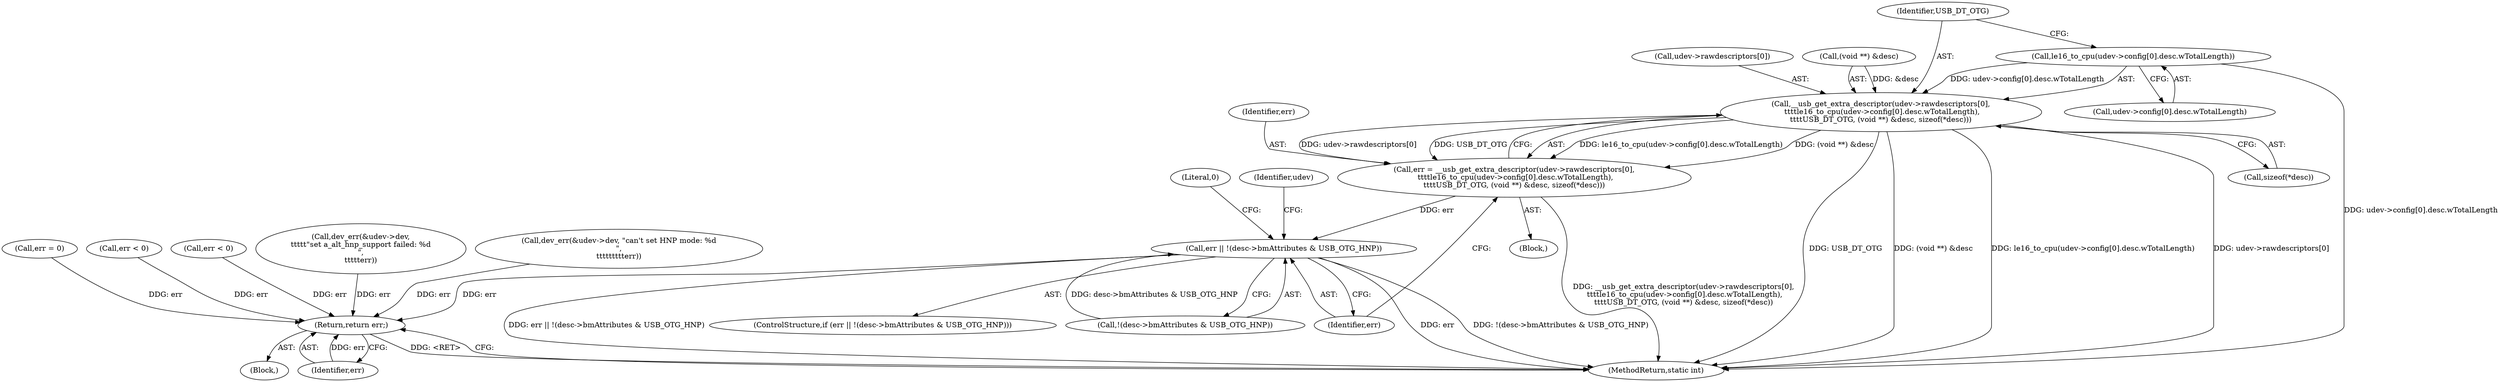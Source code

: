 digraph "0_linux_704620afc70cf47abb9d6a1a57f3825d2bca49cf@array" {
"1000158" [label="(Call,le16_to_cpu(udev->config[0].desc.wTotalLength))"];
"1000152" [label="(Call,__usb_get_extra_descriptor(udev->rawdescriptors[0],\n \t\t\t\tle16_to_cpu(udev->config[0].desc.wTotalLength),\n\t\t\t\tUSB_DT_OTG, (void **) &desc, sizeof(*desc)))"];
"1000150" [label="(Call,err = __usb_get_extra_descriptor(udev->rawdescriptors[0],\n \t\t\t\tle16_to_cpu(udev->config[0].desc.wTotalLength),\n\t\t\t\tUSB_DT_OTG, (void **) &desc, sizeof(*desc)))"];
"1000177" [label="(Call,err || !(desc->bmAttributes & USB_OTG_HNP))"];
"1000278" [label="(Return,return err;)"];
"1000177" [label="(Call,err || !(desc->bmAttributes & USB_OTG_HNP))"];
"1000278" [label="(Return,return err;)"];
"1000280" [label="(MethodReturn,static int)"];
"1000190" [label="(Identifier,udev)"];
"1000168" [label="(Identifier,USB_DT_OTG)"];
"1000153" [label="(Call,udev->rawdescriptors[0])"];
"1000150" [label="(Call,err = __usb_get_extra_descriptor(udev->rawdescriptors[0],\n \t\t\t\tle16_to_cpu(udev->config[0].desc.wTotalLength),\n\t\t\t\tUSB_DT_OTG, (void **) &desc, sizeof(*desc)))"];
"1000151" [label="(Identifier,err)"];
"1000107" [label="(Block,)"];
"1000173" [label="(Call,sizeof(*desc))"];
"1000228" [label="(Call,err < 0)"];
"1000179" [label="(Call,!(desc->bmAttributes & USB_OTG_HNP))"];
"1000158" [label="(Call,le16_to_cpu(udev->config[0].desc.wTotalLength))"];
"1000279" [label="(Identifier,err)"];
"1000271" [label="(Call,dev_err(&udev->dev,\n\t\t\t\t\t\"set a_alt_hnp_support failed: %d\n\",\n\t\t\t\t\terr))"];
"1000232" [label="(Call,dev_err(&udev->dev, \"can't set HNP mode: %d\n\",\n\t\t\t\t\t\t\t\t\terr))"];
"1000169" [label="(Call,(void **) &desc)"];
"1000176" [label="(ControlStructure,if (err || !(desc->bmAttributes & USB_OTG_HNP)))"];
"1000159" [label="(Call,udev->config[0].desc.wTotalLength)"];
"1000133" [label="(Block,)"];
"1000186" [label="(Literal,0)"];
"1000109" [label="(Call,err = 0)"];
"1000178" [label="(Identifier,err)"];
"1000152" [label="(Call,__usb_get_extra_descriptor(udev->rawdescriptors[0],\n \t\t\t\tle16_to_cpu(udev->config[0].desc.wTotalLength),\n\t\t\t\tUSB_DT_OTG, (void **) &desc, sizeof(*desc)))"];
"1000268" [label="(Call,err < 0)"];
"1000158" -> "1000152"  [label="AST: "];
"1000158" -> "1000159"  [label="CFG: "];
"1000159" -> "1000158"  [label="AST: "];
"1000168" -> "1000158"  [label="CFG: "];
"1000158" -> "1000280"  [label="DDG: udev->config[0].desc.wTotalLength"];
"1000158" -> "1000152"  [label="DDG: udev->config[0].desc.wTotalLength"];
"1000152" -> "1000150"  [label="AST: "];
"1000152" -> "1000173"  [label="CFG: "];
"1000153" -> "1000152"  [label="AST: "];
"1000168" -> "1000152"  [label="AST: "];
"1000169" -> "1000152"  [label="AST: "];
"1000173" -> "1000152"  [label="AST: "];
"1000150" -> "1000152"  [label="CFG: "];
"1000152" -> "1000280"  [label="DDG: USB_DT_OTG"];
"1000152" -> "1000280"  [label="DDG: (void **) &desc"];
"1000152" -> "1000280"  [label="DDG: le16_to_cpu(udev->config[0].desc.wTotalLength)"];
"1000152" -> "1000280"  [label="DDG: udev->rawdescriptors[0]"];
"1000152" -> "1000150"  [label="DDG: le16_to_cpu(udev->config[0].desc.wTotalLength)"];
"1000152" -> "1000150"  [label="DDG: (void **) &desc"];
"1000152" -> "1000150"  [label="DDG: udev->rawdescriptors[0]"];
"1000152" -> "1000150"  [label="DDG: USB_DT_OTG"];
"1000169" -> "1000152"  [label="DDG: &desc"];
"1000150" -> "1000133"  [label="AST: "];
"1000151" -> "1000150"  [label="AST: "];
"1000178" -> "1000150"  [label="CFG: "];
"1000150" -> "1000280"  [label="DDG: __usb_get_extra_descriptor(udev->rawdescriptors[0],\n \t\t\t\tle16_to_cpu(udev->config[0].desc.wTotalLength),\n\t\t\t\tUSB_DT_OTG, (void **) &desc, sizeof(*desc))"];
"1000150" -> "1000177"  [label="DDG: err"];
"1000177" -> "1000176"  [label="AST: "];
"1000177" -> "1000178"  [label="CFG: "];
"1000177" -> "1000179"  [label="CFG: "];
"1000178" -> "1000177"  [label="AST: "];
"1000179" -> "1000177"  [label="AST: "];
"1000186" -> "1000177"  [label="CFG: "];
"1000190" -> "1000177"  [label="CFG: "];
"1000177" -> "1000280"  [label="DDG: err"];
"1000177" -> "1000280"  [label="DDG: !(desc->bmAttributes & USB_OTG_HNP)"];
"1000177" -> "1000280"  [label="DDG: err || !(desc->bmAttributes & USB_OTG_HNP)"];
"1000179" -> "1000177"  [label="DDG: desc->bmAttributes & USB_OTG_HNP"];
"1000177" -> "1000278"  [label="DDG: err"];
"1000278" -> "1000107"  [label="AST: "];
"1000278" -> "1000279"  [label="CFG: "];
"1000279" -> "1000278"  [label="AST: "];
"1000280" -> "1000278"  [label="CFG: "];
"1000278" -> "1000280"  [label="DDG: <RET>"];
"1000279" -> "1000278"  [label="DDG: err"];
"1000232" -> "1000278"  [label="DDG: err"];
"1000268" -> "1000278"  [label="DDG: err"];
"1000228" -> "1000278"  [label="DDG: err"];
"1000109" -> "1000278"  [label="DDG: err"];
"1000271" -> "1000278"  [label="DDG: err"];
}
